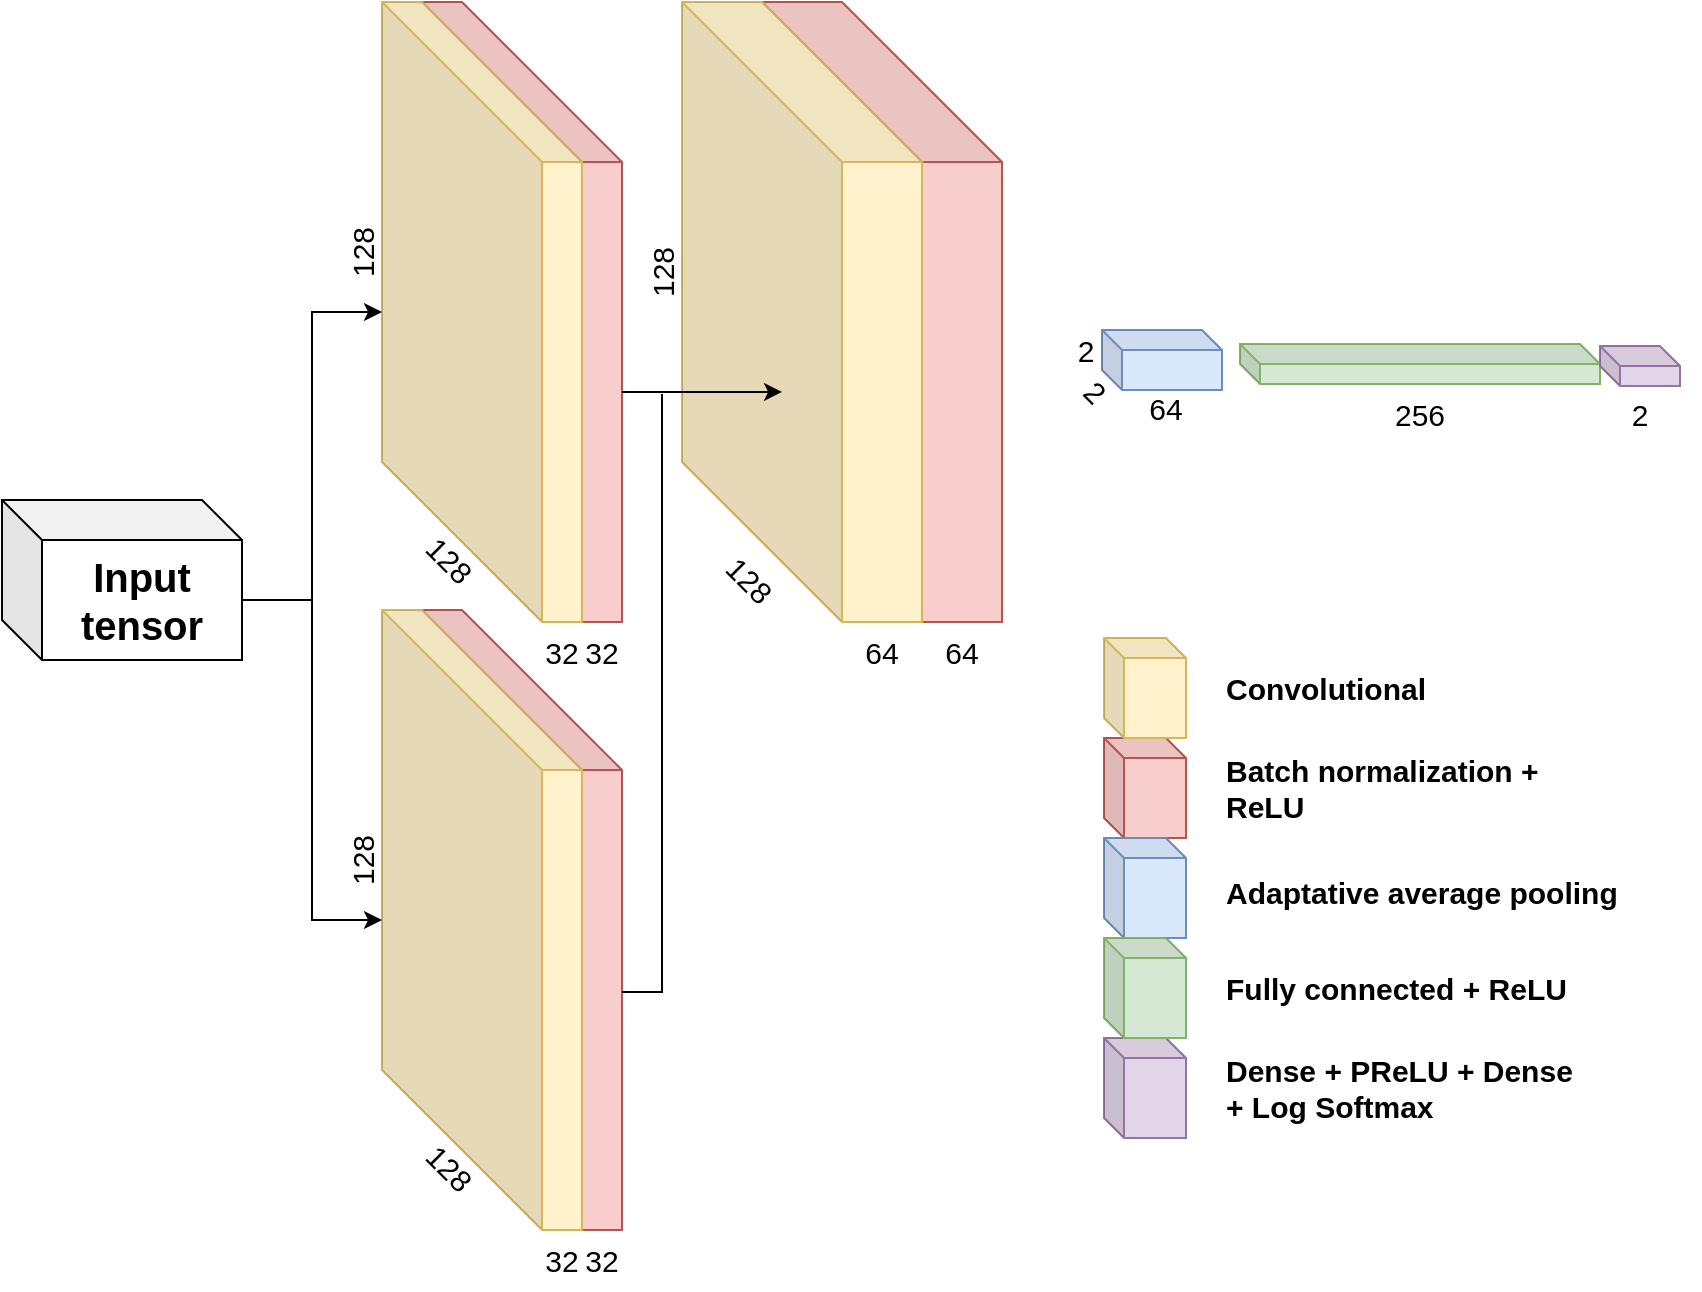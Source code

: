 <mxfile version="16.5.3" type="github">
  <diagram id="mdwYtrKqwy-pj7ubtLok" name="Page-1">
    <mxGraphModel dx="533" dy="958" grid="1" gridSize="10" guides="1" tooltips="1" connect="1" arrows="1" fold="1" page="1" pageScale="1" pageWidth="827" pageHeight="1169" math="0" shadow="0">
      <root>
        <mxCell id="0" />
        <mxCell id="1" parent="0" />
        <mxCell id="CqU0eDEBqgqhNID599-w-7" value="" style="shape=cube;whiteSpace=wrap;html=1;boundedLbl=1;backgroundOutline=1;darkOpacity=0.05;darkOpacity2=0.1;size=80;fillColor=#f8cecc;strokeColor=#b85450;" vertex="1" parent="1">
          <mxGeometry x="220" y="40" width="100" height="310" as="geometry" />
        </mxCell>
        <mxCell id="CqU0eDEBqgqhNID599-w-8" value="" style="shape=cube;whiteSpace=wrap;html=1;boundedLbl=1;backgroundOutline=1;darkOpacity=0.05;darkOpacity2=0.1;size=80;fillColor=#fff2cc;strokeColor=#d6b656;shadow=0;sketch=0;" vertex="1" parent="1">
          <mxGeometry x="200" y="40" width="100" height="310" as="geometry" />
        </mxCell>
        <mxCell id="CqU0eDEBqgqhNID599-w-16" value="" style="shape=cube;whiteSpace=wrap;html=1;boundedLbl=1;backgroundOutline=1;darkOpacity=0.05;darkOpacity2=0.1;size=80;fillColor=#f8cecc;strokeColor=#b85450;" vertex="1" parent="1">
          <mxGeometry x="390" y="40" width="120" height="310" as="geometry" />
        </mxCell>
        <mxCell id="CqU0eDEBqgqhNID599-w-17" value="32" style="text;html=1;strokeColor=none;fillColor=none;align=center;verticalAlign=middle;whiteSpace=wrap;rounded=0;fontSize=15;" vertex="1" parent="1">
          <mxGeometry x="260" y="350" width="60" height="30" as="geometry" />
        </mxCell>
        <mxCell id="CqU0eDEBqgqhNID599-w-18" value="32" style="text;html=1;strokeColor=none;fillColor=none;align=center;verticalAlign=middle;whiteSpace=wrap;rounded=0;fontSize=15;" vertex="1" parent="1">
          <mxGeometry x="280" y="350" width="60" height="30" as="geometry" />
        </mxCell>
        <mxCell id="CqU0eDEBqgqhNID599-w-19" value="128" style="text;html=1;strokeColor=none;fillColor=none;align=center;verticalAlign=middle;whiteSpace=wrap;rounded=0;rotation=45;fontSize=15;" vertex="1" parent="1">
          <mxGeometry x="204" y="304" width="60" height="30" as="geometry" />
        </mxCell>
        <mxCell id="CqU0eDEBqgqhNID599-w-20" value="128" style="text;html=1;strokeColor=none;fillColor=none;align=center;verticalAlign=middle;whiteSpace=wrap;rounded=0;rotation=-90;fontSize=15;" vertex="1" parent="1">
          <mxGeometry x="160" y="150" width="60" height="30" as="geometry" />
        </mxCell>
        <mxCell id="CqU0eDEBqgqhNID599-w-21" value="" style="shape=cube;whiteSpace=wrap;html=1;boundedLbl=1;backgroundOutline=1;darkOpacity=0.05;darkOpacity2=0.1;size=80;fillColor=#fff2cc;strokeColor=#d6b656;" vertex="1" parent="1">
          <mxGeometry x="350" y="40" width="120" height="310" as="geometry" />
        </mxCell>
        <mxCell id="CqU0eDEBqgqhNID599-w-22" value="64" style="text;html=1;strokeColor=none;fillColor=none;align=center;verticalAlign=middle;whiteSpace=wrap;rounded=0;fontSize=15;" vertex="1" parent="1">
          <mxGeometry x="420" y="350" width="60" height="30" as="geometry" />
        </mxCell>
        <mxCell id="CqU0eDEBqgqhNID599-w-23" value="64" style="text;html=1;strokeColor=none;fillColor=none;align=center;verticalAlign=middle;whiteSpace=wrap;rounded=0;fontSize=15;" vertex="1" parent="1">
          <mxGeometry x="460" y="350" width="60" height="30" as="geometry" />
        </mxCell>
        <mxCell id="CqU0eDEBqgqhNID599-w-24" value="128" style="text;html=1;strokeColor=none;fillColor=none;align=center;verticalAlign=middle;whiteSpace=wrap;rounded=0;rotation=45;fontSize=15;" vertex="1" parent="1">
          <mxGeometry x="354" y="314" width="60" height="30" as="geometry" />
        </mxCell>
        <mxCell id="CqU0eDEBqgqhNID599-w-25" value="128" style="text;html=1;strokeColor=none;fillColor=none;align=center;verticalAlign=middle;whiteSpace=wrap;rounded=0;rotation=-90;fontSize=15;" vertex="1" parent="1">
          <mxGeometry x="310" y="160" width="60" height="30" as="geometry" />
        </mxCell>
        <mxCell id="CqU0eDEBqgqhNID599-w-26" value="" style="shape=cube;whiteSpace=wrap;html=1;boundedLbl=1;backgroundOutline=1;darkOpacity=0.05;darkOpacity2=0.1;size=80;fillColor=#f8cecc;strokeColor=#b85450;" vertex="1" parent="1">
          <mxGeometry x="220" y="344" width="100" height="310" as="geometry" />
        </mxCell>
        <mxCell id="CqU0eDEBqgqhNID599-w-27" value="" style="shape=cube;whiteSpace=wrap;html=1;boundedLbl=1;backgroundOutline=1;darkOpacity=0.05;darkOpacity2=0.1;size=80;fillColor=#fff2cc;strokeColor=#d6b656;" vertex="1" parent="1">
          <mxGeometry x="200" y="344" width="100" height="310" as="geometry" />
        </mxCell>
        <mxCell id="CqU0eDEBqgqhNID599-w-28" value="32" style="text;html=1;strokeColor=none;fillColor=none;align=center;verticalAlign=middle;whiteSpace=wrap;rounded=0;fontSize=15;" vertex="1" parent="1">
          <mxGeometry x="260" y="654" width="60" height="30" as="geometry" />
        </mxCell>
        <mxCell id="CqU0eDEBqgqhNID599-w-29" value="128" style="text;html=1;strokeColor=none;fillColor=none;align=center;verticalAlign=middle;whiteSpace=wrap;rounded=0;rotation=45;fontSize=15;" vertex="1" parent="1">
          <mxGeometry x="204" y="608" width="60" height="30" as="geometry" />
        </mxCell>
        <mxCell id="CqU0eDEBqgqhNID599-w-30" value="128" style="text;html=1;strokeColor=none;fillColor=none;align=center;verticalAlign=middle;whiteSpace=wrap;rounded=0;rotation=-90;fontSize=15;" vertex="1" parent="1">
          <mxGeometry x="160" y="454" width="60" height="30" as="geometry" />
        </mxCell>
        <mxCell id="CqU0eDEBqgqhNID599-w-31" value="" style="shape=cube;whiteSpace=wrap;html=1;boundedLbl=1;backgroundOutline=1;darkOpacity=0.05;darkOpacity2=0.1;size=10;fillColor=#dae8fc;strokeColor=#6c8ebf;" vertex="1" parent="1">
          <mxGeometry x="560" y="204" width="60" height="30" as="geometry" />
        </mxCell>
        <mxCell id="CqU0eDEBqgqhNID599-w-34" value="2" style="text;html=1;strokeColor=none;fillColor=none;align=center;verticalAlign=middle;whiteSpace=wrap;rounded=0;fontSize=15;" vertex="1" parent="1">
          <mxGeometry x="522" y="199" width="60" height="30" as="geometry" />
        </mxCell>
        <mxCell id="CqU0eDEBqgqhNID599-w-35" value="2" style="text;html=1;strokeColor=none;fillColor=none;align=center;verticalAlign=middle;whiteSpace=wrap;rounded=0;rotation=45;fontSize=15;" vertex="1" parent="1">
          <mxGeometry x="527" y="220" width="60" height="30" as="geometry" />
        </mxCell>
        <mxCell id="CqU0eDEBqgqhNID599-w-36" value="64" style="text;html=1;strokeColor=none;fillColor=none;align=center;verticalAlign=middle;whiteSpace=wrap;rounded=0;fontSize=15;" vertex="1" parent="1">
          <mxGeometry x="562" y="228" width="60" height="30" as="geometry" />
        </mxCell>
        <mxCell id="CqU0eDEBqgqhNID599-w-37" value="" style="shape=cube;whiteSpace=wrap;html=1;boundedLbl=1;backgroundOutline=1;darkOpacity=0.05;darkOpacity2=0.1;size=10;fillColor=#d5e8d4;strokeColor=#82b366;" vertex="1" parent="1">
          <mxGeometry x="629" y="211" width="180" height="20" as="geometry" />
        </mxCell>
        <mxCell id="CqU0eDEBqgqhNID599-w-38" value="256" style="text;html=1;strokeColor=none;fillColor=none;align=center;verticalAlign=middle;whiteSpace=wrap;rounded=0;fontSize=15;" vertex="1" parent="1">
          <mxGeometry x="689" y="231" width="60" height="30" as="geometry" />
        </mxCell>
        <mxCell id="CqU0eDEBqgqhNID599-w-39" value="" style="shape=cube;whiteSpace=wrap;html=1;boundedLbl=1;backgroundOutline=1;darkOpacity=0.05;darkOpacity2=0.1;size=10;fillColor=#e1d5e7;strokeColor=#9673a6;" vertex="1" parent="1">
          <mxGeometry x="809" y="212" width="40" height="20" as="geometry" />
        </mxCell>
        <mxCell id="CqU0eDEBqgqhNID599-w-40" value="2" style="text;html=1;strokeColor=none;fillColor=none;align=center;verticalAlign=middle;whiteSpace=wrap;rounded=0;fontSize=15;" vertex="1" parent="1">
          <mxGeometry x="799" y="231" width="60" height="30" as="geometry" />
        </mxCell>
        <mxCell id="CqU0eDEBqgqhNID599-w-42" value="" style="shape=cube;whiteSpace=wrap;html=1;boundedLbl=1;backgroundOutline=1;darkOpacity=0.05;darkOpacity2=0.1;size=10;fillColor=#f8cecc;strokeColor=#b85450;" vertex="1" parent="1">
          <mxGeometry x="561" y="408" width="41" height="50" as="geometry" />
        </mxCell>
        <mxCell id="CqU0eDEBqgqhNID599-w-43" value="" style="shape=cube;whiteSpace=wrap;html=1;boundedLbl=1;backgroundOutline=1;darkOpacity=0.05;darkOpacity2=0.1;size=10;fillColor=#dae8fc;strokeColor=#6c8ebf;" vertex="1" parent="1">
          <mxGeometry x="561" y="458" width="41" height="50" as="geometry" />
        </mxCell>
        <mxCell id="CqU0eDEBqgqhNID599-w-44" value="" style="shape=cube;whiteSpace=wrap;html=1;boundedLbl=1;backgroundOutline=1;darkOpacity=0.05;darkOpacity2=0.1;size=10;fillColor=#fff2cc;strokeColor=#d6b656;" vertex="1" parent="1">
          <mxGeometry x="561" y="358" width="41" height="50" as="geometry" />
        </mxCell>
        <mxCell id="CqU0eDEBqgqhNID599-w-45" value="" style="shape=cube;whiteSpace=wrap;html=1;boundedLbl=1;backgroundOutline=1;darkOpacity=0.05;darkOpacity2=0.1;size=10;fillColor=#e1d5e7;strokeColor=#9673a6;" vertex="1" parent="1">
          <mxGeometry x="561" y="558" width="41" height="50" as="geometry" />
        </mxCell>
        <mxCell id="CqU0eDEBqgqhNID599-w-47" value="" style="shape=cube;whiteSpace=wrap;html=1;boundedLbl=1;backgroundOutline=1;darkOpacity=0.05;darkOpacity2=0.1;size=10;fillColor=#d5e8d4;strokeColor=#82b366;" vertex="1" parent="1">
          <mxGeometry x="561" y="508" width="41" height="50" as="geometry" />
        </mxCell>
        <mxCell id="CqU0eDEBqgqhNID599-w-48" value="" style="endArrow=classic;html=1;rounded=0;exitX=0;exitY=0;exitDx=100;exitDy=195;exitPerimeter=0;entryX=0.417;entryY=0.629;entryDx=0;entryDy=0;entryPerimeter=0;" edge="1" parent="1" source="CqU0eDEBqgqhNID599-w-7" target="CqU0eDEBqgqhNID599-w-21">
          <mxGeometry width="50" height="50" relative="1" as="geometry">
            <mxPoint x="390" y="510" as="sourcePoint" />
            <mxPoint x="440" y="460" as="targetPoint" />
          </mxGeometry>
        </mxCell>
        <mxCell id="CqU0eDEBqgqhNID599-w-49" value="" style="endArrow=none;html=1;rounded=0;exitX=0;exitY=0;exitDx=100;exitDy=195;exitPerimeter=0;" edge="1" parent="1">
          <mxGeometry width="50" height="50" relative="1" as="geometry">
            <mxPoint x="320.0" y="535" as="sourcePoint" />
            <mxPoint x="340" y="236" as="targetPoint" />
            <Array as="points">
              <mxPoint x="340" y="535" />
            </Array>
          </mxGeometry>
        </mxCell>
        <mxCell id="CqU0eDEBqgqhNID599-w-50" value="Convolutional" style="text;html=1;strokeColor=none;fillColor=none;align=left;verticalAlign=middle;whiteSpace=wrap;rounded=0;shadow=0;sketch=0;fontSize=15;fontStyle=1" vertex="1" parent="1">
          <mxGeometry x="620" y="368" width="60" height="30" as="geometry" />
        </mxCell>
        <mxCell id="CqU0eDEBqgqhNID599-w-51" value="Batch normalization + ReLU" style="text;html=1;strokeColor=none;fillColor=none;align=left;verticalAlign=middle;whiteSpace=wrap;rounded=0;shadow=0;sketch=0;fontSize=15;fontStyle=1" vertex="1" parent="1">
          <mxGeometry x="620" y="418" width="161" height="30" as="geometry" />
        </mxCell>
        <mxCell id="CqU0eDEBqgqhNID599-w-52" value="Adaptative average pooling" style="text;html=1;strokeColor=none;fillColor=none;align=left;verticalAlign=middle;whiteSpace=wrap;rounded=0;shadow=0;sketch=0;fontSize=15;fontStyle=1" vertex="1" parent="1">
          <mxGeometry x="620" y="470" width="211" height="30" as="geometry" />
        </mxCell>
        <mxCell id="CqU0eDEBqgqhNID599-w-53" value="Fully connected + ReLU" style="text;html=1;strokeColor=none;fillColor=none;align=left;verticalAlign=middle;whiteSpace=wrap;rounded=0;shadow=0;sketch=0;fontSize=15;fontStyle=1" vertex="1" parent="1">
          <mxGeometry x="620" y="518" width="181" height="30" as="geometry" />
        </mxCell>
        <mxCell id="CqU0eDEBqgqhNID599-w-55" value="Dense + PReLU + Dense + Log Softmax" style="text;html=1;strokeColor=none;fillColor=none;align=left;verticalAlign=middle;whiteSpace=wrap;rounded=0;shadow=0;sketch=0;fontSize=15;fontStyle=1" vertex="1" parent="1">
          <mxGeometry x="620" y="568" width="181" height="30" as="geometry" />
        </mxCell>
        <mxCell id="CqU0eDEBqgqhNID599-w-59" style="edgeStyle=orthogonalEdgeStyle;rounded=0;orthogonalLoop=1;jettySize=auto;html=1;exitX=0;exitY=0;exitDx=120;exitDy=50;exitPerimeter=0;fontSize=15;" edge="1" parent="1" source="CqU0eDEBqgqhNID599-w-56" target="CqU0eDEBqgqhNID599-w-8">
          <mxGeometry relative="1" as="geometry" />
        </mxCell>
        <mxCell id="CqU0eDEBqgqhNID599-w-60" style="edgeStyle=orthogonalEdgeStyle;rounded=0;orthogonalLoop=1;jettySize=auto;html=1;exitX=0;exitY=0;exitDx=120;exitDy=50;exitPerimeter=0;fontSize=15;" edge="1" parent="1" source="CqU0eDEBqgqhNID599-w-56" target="CqU0eDEBqgqhNID599-w-27">
          <mxGeometry relative="1" as="geometry" />
        </mxCell>
        <mxCell id="CqU0eDEBqgqhNID599-w-56" value="&lt;font style=&quot;font-size: 20px&quot;&gt;Input &lt;br&gt;tensor&lt;/font&gt;" style="shape=cube;whiteSpace=wrap;html=1;boundedLbl=1;backgroundOutline=1;darkOpacity=0.05;darkOpacity2=0.1;shadow=0;sketch=0;fontSize=15;gradientColor=none;fontStyle=1" vertex="1" parent="1">
          <mxGeometry x="10" y="289" width="120" height="80" as="geometry" />
        </mxCell>
        <mxCell id="CqU0eDEBqgqhNID599-w-62" value="32" style="text;html=1;strokeColor=none;fillColor=none;align=center;verticalAlign=middle;whiteSpace=wrap;rounded=0;fontSize=15;" vertex="1" parent="1">
          <mxGeometry x="280" y="654" width="60" height="30" as="geometry" />
        </mxCell>
      </root>
    </mxGraphModel>
  </diagram>
</mxfile>
